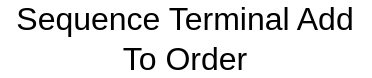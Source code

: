 <mxfile version="13.9.8" type="device"><diagram id="v-tRiL_E_tjvqyTVJHMZ" name="Page-1"><mxGraphModel dx="1422" dy="794" grid="1" gridSize="10" guides="1" tooltips="1" connect="1" arrows="1" fold="1" page="1" pageScale="1" pageWidth="850" pageHeight="1100" math="0" shadow="0"><root><mxCell id="0"/><mxCell id="1" parent="0"/><mxCell id="8HWceHSX-u8laKdWKcOn-18" value="&lt;font style=&quot;font-size: 16px&quot;&gt;Sequence Terminal Add To Order&lt;/font&gt;" style="text;html=1;strokeColor=none;fillColor=none;align=center;verticalAlign=middle;whiteSpace=wrap;rounded=0;" vertex="1" parent="1"><mxGeometry x="333" y="30" width="185" height="20" as="geometry"/></mxCell></root></mxGraphModel></diagram></mxfile>